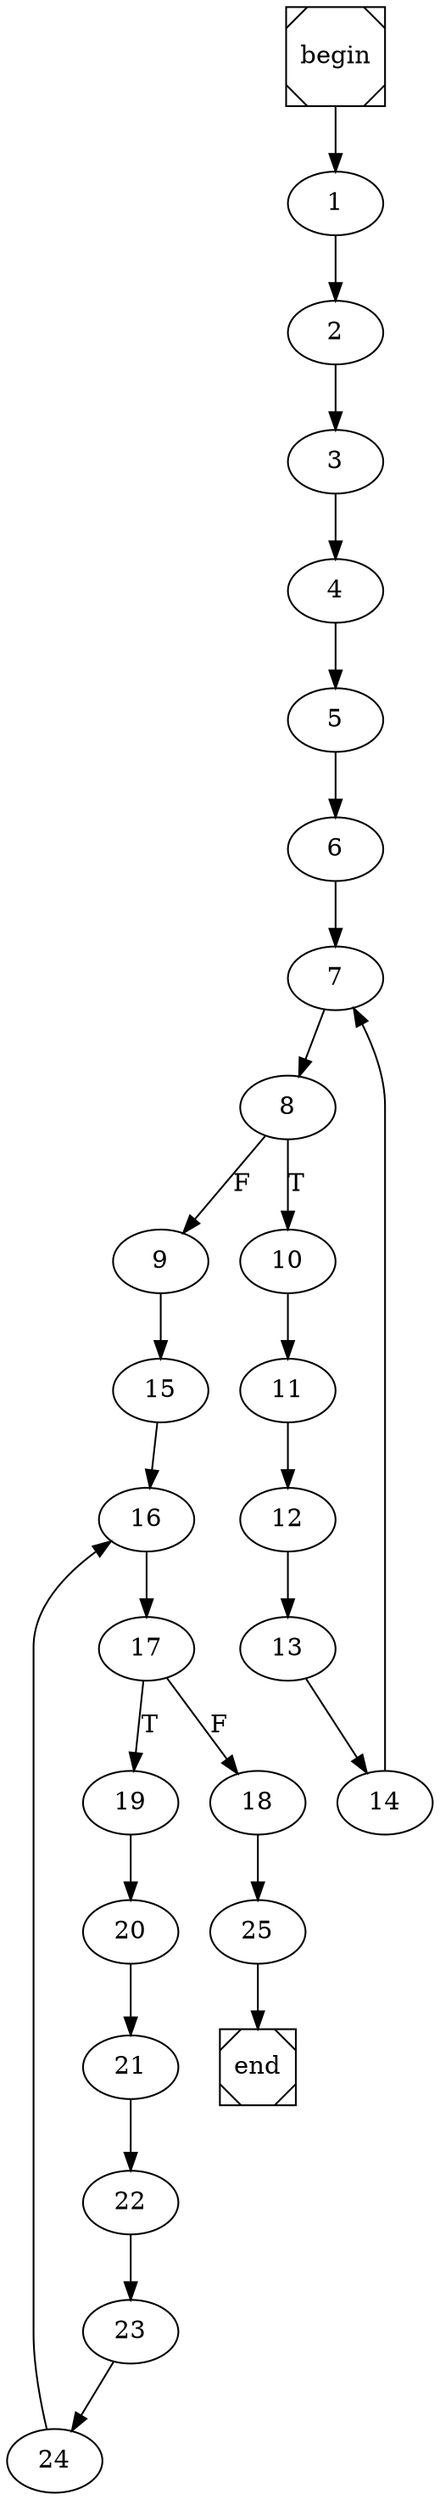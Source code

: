 digraph cfg {
	begin [shape=Msquare];
	end [shape=Msquare];
	begin -> 1;	1 -> 2;	2 -> 3;	3 -> 4;	4 -> 5;	5 -> 6;	6 -> 7;	7 -> 8;	8 -> 10[label=T];	8 -> 9[label=F];	9 -> 15;	10 -> 11;	11 -> 12;	12 -> 13;	13 -> 14;	14 -> 7;	15 -> 16;	16 -> 17;	17 -> 19[label=T];	17 -> 18[label=F];	18 -> 25;	19 -> 20;	20 -> 21;	21 -> 22;	22 -> 23;	23 -> 24;	24 -> 16;	25 -> end;}
